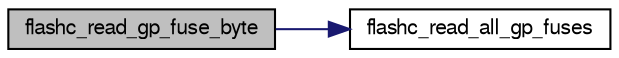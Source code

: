 digraph G
{
  edge [fontname="FreeSans",fontsize="10",labelfontname="FreeSans",labelfontsize="10"];
  node [fontname="FreeSans",fontsize="10",shape=record];
  rankdir=LR;
  Node1 [label="flashc_read_gp_fuse_byte",height=0.2,width=0.4,color="black", fillcolor="grey75", style="filled" fontcolor="black"];
  Node1 -> Node2 [color="midnightblue",fontsize="10",style="solid",fontname="FreeSans"];
  Node2 [label="flashc_read_all_gp_fuses",height=0.2,width=0.4,color="black", fillcolor="white", style="filled",URL="$group__group__avr32__drivers__flashc.html#gabdba94fb9eb09177ced3df0ad80b1554",tooltip="Reads all general-purpose fuses."];
}
